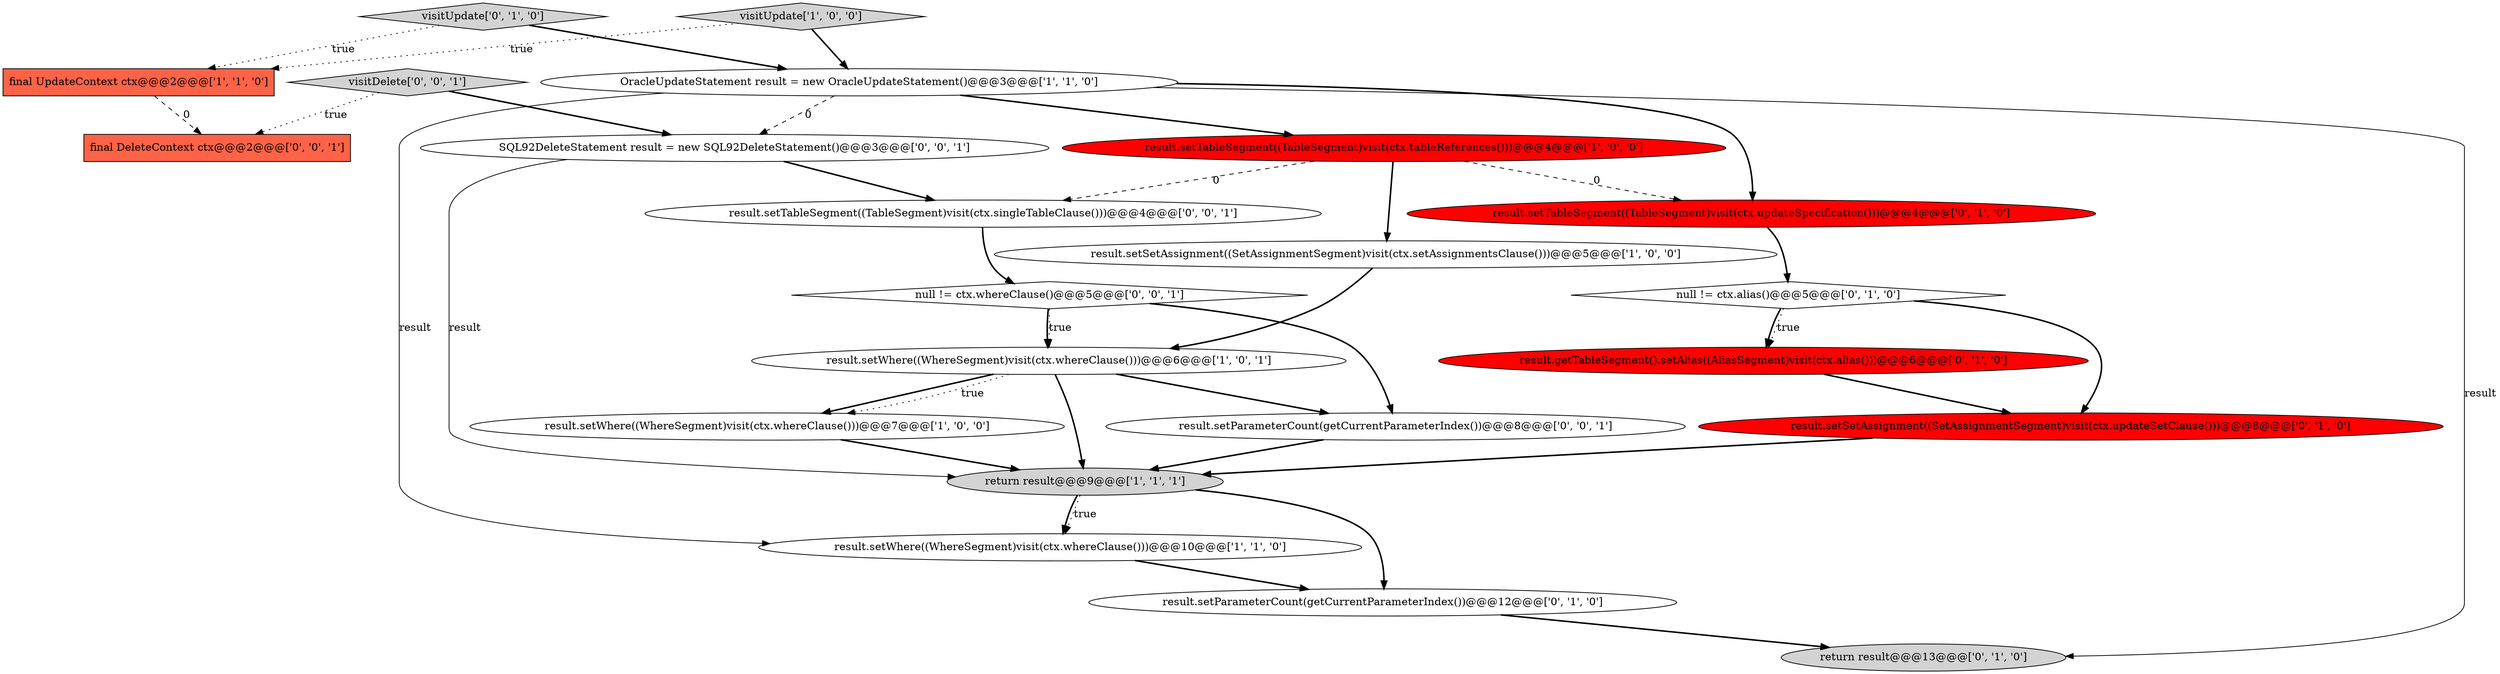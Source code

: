 digraph {
5 [style = filled, label = "result.setWhere((WhereSegment)visit(ctx.whereClause()))@@@10@@@['1', '1', '0']", fillcolor = white, shape = ellipse image = "AAA0AAABBB1BBB"];
2 [style = filled, label = "return result@@@9@@@['1', '1', '1']", fillcolor = lightgray, shape = ellipse image = "AAA0AAABBB1BBB"];
9 [style = filled, label = "return result@@@13@@@['0', '1', '0']", fillcolor = lightgray, shape = ellipse image = "AAA0AAABBB2BBB"];
16 [style = filled, label = "SQL92DeleteStatement result = new SQL92DeleteStatement()@@@3@@@['0', '0', '1']", fillcolor = white, shape = ellipse image = "AAA0AAABBB3BBB"];
12 [style = filled, label = "result.setTableSegment((TableSegment)visit(ctx.updateSpecification()))@@@4@@@['0', '1', '0']", fillcolor = red, shape = ellipse image = "AAA1AAABBB2BBB"];
0 [style = filled, label = "final UpdateContext ctx@@@2@@@['1', '1', '0']", fillcolor = tomato, shape = box image = "AAA0AAABBB1BBB"];
1 [style = filled, label = "result.setSetAssignment((SetAssignmentSegment)visit(ctx.setAssignmentsClause()))@@@5@@@['1', '0', '0']", fillcolor = white, shape = ellipse image = "AAA0AAABBB1BBB"];
4 [style = filled, label = "result.setWhere((WhereSegment)visit(ctx.whereClause()))@@@7@@@['1', '0', '0']", fillcolor = white, shape = ellipse image = "AAA0AAABBB1BBB"];
10 [style = filled, label = "result.getTableSegment().setAlias((AliasSegment)visit(ctx.alias()))@@@6@@@['0', '1', '0']", fillcolor = red, shape = ellipse image = "AAA1AAABBB2BBB"];
17 [style = filled, label = "null != ctx.whereClause()@@@5@@@['0', '0', '1']", fillcolor = white, shape = diamond image = "AAA0AAABBB3BBB"];
8 [style = filled, label = "result.setTableSegment((TableSegment)visit(ctx.tableReferences()))@@@4@@@['1', '0', '0']", fillcolor = red, shape = ellipse image = "AAA1AAABBB1BBB"];
14 [style = filled, label = "result.setSetAssignment((SetAssignmentSegment)visit(ctx.updateSetClause()))@@@8@@@['0', '1', '0']", fillcolor = red, shape = ellipse image = "AAA1AAABBB2BBB"];
13 [style = filled, label = "visitUpdate['0', '1', '0']", fillcolor = lightgray, shape = diamond image = "AAA0AAABBB2BBB"];
15 [style = filled, label = "result.setParameterCount(getCurrentParameterIndex())@@@12@@@['0', '1', '0']", fillcolor = white, shape = ellipse image = "AAA0AAABBB2BBB"];
6 [style = filled, label = "result.setWhere((WhereSegment)visit(ctx.whereClause()))@@@6@@@['1', '0', '1']", fillcolor = white, shape = ellipse image = "AAA0AAABBB1BBB"];
3 [style = filled, label = "OracleUpdateStatement result = new OracleUpdateStatement()@@@3@@@['1', '1', '0']", fillcolor = white, shape = ellipse image = "AAA0AAABBB1BBB"];
19 [style = filled, label = "result.setTableSegment((TableSegment)visit(ctx.singleTableClause()))@@@4@@@['0', '0', '1']", fillcolor = white, shape = ellipse image = "AAA0AAABBB3BBB"];
11 [style = filled, label = "null != ctx.alias()@@@5@@@['0', '1', '0']", fillcolor = white, shape = diamond image = "AAA0AAABBB2BBB"];
18 [style = filled, label = "visitDelete['0', '0', '1']", fillcolor = lightgray, shape = diamond image = "AAA0AAABBB3BBB"];
7 [style = filled, label = "visitUpdate['1', '0', '0']", fillcolor = lightgray, shape = diamond image = "AAA0AAABBB1BBB"];
21 [style = filled, label = "result.setParameterCount(getCurrentParameterIndex())@@@8@@@['0', '0', '1']", fillcolor = white, shape = ellipse image = "AAA0AAABBB3BBB"];
20 [style = filled, label = "final DeleteContext ctx@@@2@@@['0', '0', '1']", fillcolor = tomato, shape = box image = "AAA0AAABBB3BBB"];
8->19 [style = dashed, label="0"];
11->14 [style = bold, label=""];
10->14 [style = bold, label=""];
17->6 [style = bold, label=""];
17->6 [style = dotted, label="true"];
11->10 [style = dotted, label="true"];
6->21 [style = bold, label=""];
3->16 [style = dashed, label="0"];
12->11 [style = bold, label=""];
5->15 [style = bold, label=""];
8->12 [style = dashed, label="0"];
4->2 [style = bold, label=""];
19->17 [style = bold, label=""];
3->12 [style = bold, label=""];
18->20 [style = dotted, label="true"];
16->19 [style = bold, label=""];
7->0 [style = dotted, label="true"];
0->20 [style = dashed, label="0"];
3->9 [style = solid, label="result"];
7->3 [style = bold, label=""];
21->2 [style = bold, label=""];
6->2 [style = bold, label=""];
8->1 [style = bold, label=""];
6->4 [style = bold, label=""];
1->6 [style = bold, label=""];
13->3 [style = bold, label=""];
6->4 [style = dotted, label="true"];
13->0 [style = dotted, label="true"];
11->10 [style = bold, label=""];
15->9 [style = bold, label=""];
3->8 [style = bold, label=""];
2->15 [style = bold, label=""];
14->2 [style = bold, label=""];
2->5 [style = dotted, label="true"];
17->21 [style = bold, label=""];
3->5 [style = solid, label="result"];
2->5 [style = bold, label=""];
16->2 [style = solid, label="result"];
18->16 [style = bold, label=""];
}
